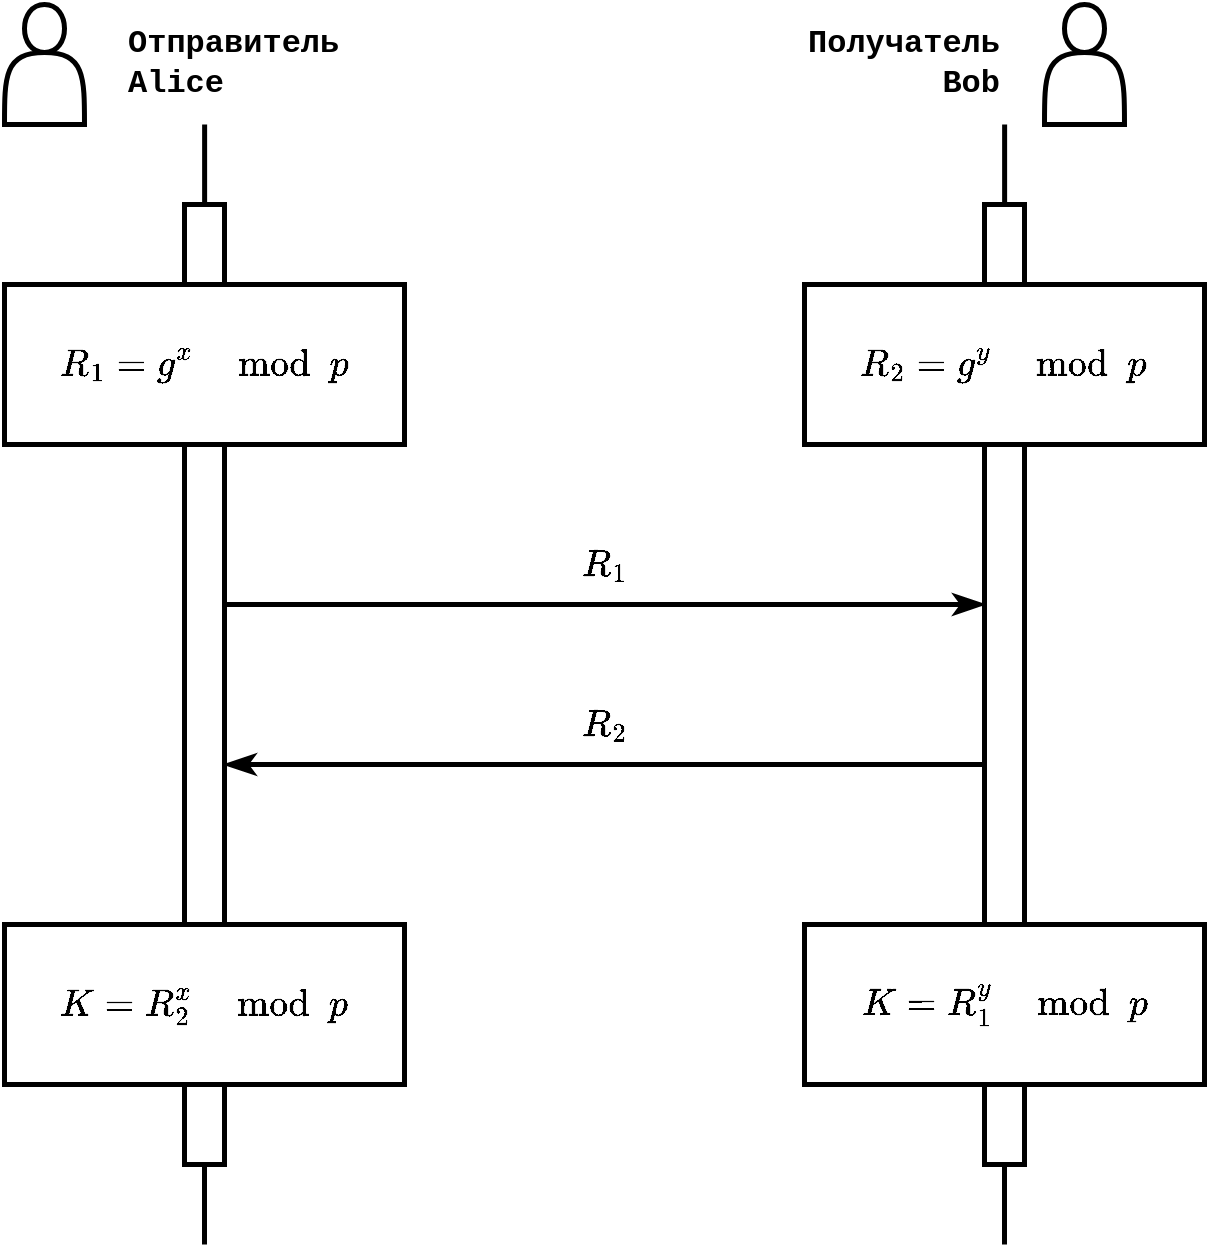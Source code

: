 <mxfile version="20.8.3" type="google" pages="2"><diagram id="tBRGCk1w5f8U2Vbysr7M" name="DH"><mxGraphModel grid="1" page="1" gridSize="10" guides="1" tooltips="1" connect="1" arrows="1" fold="1" pageScale="1" pageWidth="827" pageHeight="1169" math="1" shadow="0"><root><mxCell id="0"/><mxCell id="1" parent="0"/><mxCell id="OQ_0KQ_w8VDpZ6WCkMcG-20" value="" style="endArrow=none;html=1;rounded=0;fontSize=16;strokeWidth=2.5;" edge="1" parent="1"><mxGeometry width="50" height="50" relative="1" as="geometry"><mxPoint x="540.0" y="640" as="sourcePoint"/><mxPoint x="540.08" y="80" as="targetPoint"/></mxGeometry></mxCell><mxCell id="OQ_0KQ_w8VDpZ6WCkMcG-21" value="" style="rounded=0;whiteSpace=wrap;html=1;strokeWidth=2.5;fontSize=16;" vertex="1" parent="1"><mxGeometry x="530" y="120" width="20" height="480" as="geometry"/></mxCell><mxCell id="OQ_0KQ_w8VDpZ6WCkMcG-15" value="" style="endArrow=none;html=1;rounded=0;fontSize=16;strokeWidth=2.5;" edge="1" parent="1"><mxGeometry width="50" height="50" relative="1" as="geometry"><mxPoint x="140" y="640" as="sourcePoint"/><mxPoint x="140.08" y="80" as="targetPoint"/></mxGeometry></mxCell><mxCell id="OQ_0KQ_w8VDpZ6WCkMcG-17" value="" style="rounded=0;whiteSpace=wrap;html=1;strokeWidth=2.5;fontSize=16;" vertex="1" parent="1"><mxGeometry x="130" y="120" width="20" height="480" as="geometry"/></mxCell><mxCell id="OQ_0KQ_w8VDpZ6WCkMcG-1" value="" style="shape=actor;whiteSpace=wrap;html=1;strokeWidth=2.5;fontFamily=Courier New;fontSize=16;fontColor=#000000;fillColor=none;" vertex="1" parent="1"><mxGeometry x="40" y="20" width="40" height="60" as="geometry"/></mxCell><mxCell id="OQ_0KQ_w8VDpZ6WCkMcG-2" value="&lt;b&gt;Отправитель&lt;br&gt;Alice&lt;/b&gt;" style="text;html=1;strokeColor=none;fillColor=none;align=left;verticalAlign=middle;whiteSpace=wrap;rounded=0;strokeWidth=2.5;fontFamily=Courier New;fontSize=16;fontColor=#000000;" vertex="1" parent="1"><mxGeometry x="100" y="20" width="140" height="60" as="geometry"/></mxCell><mxCell id="OQ_0KQ_w8VDpZ6WCkMcG-3" value="" style="shape=actor;whiteSpace=wrap;html=1;strokeWidth=2.5;fontFamily=Courier New;fontSize=16;fontColor=#000000;fillColor=none;" vertex="1" parent="1"><mxGeometry x="560" y="20" width="40" height="60" as="geometry"/></mxCell><mxCell id="OQ_0KQ_w8VDpZ6WCkMcG-4" value="&lt;b&gt;Получатель &lt;br&gt;Bob&lt;/b&gt;" style="text;html=1;strokeColor=none;fillColor=none;align=right;verticalAlign=middle;whiteSpace=wrap;rounded=0;strokeWidth=2.5;fontFamily=Courier New;fontSize=16;fontColor=#000000;" vertex="1" parent="1"><mxGeometry x="400" y="20" width="140" height="60" as="geometry"/></mxCell><mxCell id="OQ_0KQ_w8VDpZ6WCkMcG-5" value="&lt;b&gt;&lt;font style=&quot;font-size: 16px;&quot;&gt;$$R_1 = g^x \mod p$$&lt;/font&gt;&lt;/b&gt;" style="rounded=0;whiteSpace=wrap;html=1;strokeWidth=2.5;" vertex="1" parent="1"><mxGeometry x="40" y="160" width="200" height="80" as="geometry"/></mxCell><mxCell id="OQ_0KQ_w8VDpZ6WCkMcG-6" value="&lt;b&gt;&lt;font style=&quot;font-size: 16px;&quot;&gt;$$R_2 = g^y \mod p$$&lt;/font&gt;&lt;/b&gt;" style="rounded=0;whiteSpace=wrap;html=1;strokeWidth=2.5;" vertex="1" parent="1"><mxGeometry x="440" y="160" width="200" height="80" as="geometry"/></mxCell><mxCell id="OQ_0KQ_w8VDpZ6WCkMcG-9" value="" style="endArrow=classicThin;html=1;rounded=0;strokeWidth=2.5;fontSize=16;endFill=1;endSize=8;startSize=8;" edge="1" parent="1"><mxGeometry width="50" height="50" relative="1" as="geometry"><mxPoint x="150" y="320" as="sourcePoint"/><mxPoint x="530" y="320" as="targetPoint"/></mxGeometry></mxCell><mxCell id="OQ_0KQ_w8VDpZ6WCkMcG-10" value="" style="endArrow=classicThin;html=1;rounded=0;strokeWidth=2.5;fontSize=16;endFill=1;endSize=8;startSize=8;" edge="1" parent="1"><mxGeometry width="50" height="50" relative="1" as="geometry"><mxPoint x="530" y="400" as="sourcePoint"/><mxPoint x="150" y="400" as="targetPoint"/></mxGeometry></mxCell><mxCell id="OQ_0KQ_w8VDpZ6WCkMcG-11" value="&lt;b&gt;&lt;font style=&quot;font-size: 16px;&quot;&gt;$$R_2$$&lt;/font&gt;&lt;/b&gt;" style="rounded=0;whiteSpace=wrap;html=1;strokeWidth=2.5;fillColor=none;strokeColor=none;" vertex="1" parent="1"><mxGeometry x="300" y="350" width="80" height="60" as="geometry"/></mxCell><mxCell id="OQ_0KQ_w8VDpZ6WCkMcG-12" value="&lt;b&gt;&lt;font style=&quot;font-size: 16px;&quot;&gt;$$R_1$$&lt;/font&gt;&lt;/b&gt;" style="rounded=0;whiteSpace=wrap;html=1;strokeWidth=2.5;strokeColor=none;fillColor=none;" vertex="1" parent="1"><mxGeometry x="300" y="270" width="80" height="60" as="geometry"/></mxCell><mxCell id="OQ_0KQ_w8VDpZ6WCkMcG-13" value="&lt;b&gt;&lt;font style=&quot;font-size: 16px;&quot;&gt;$$K = R_2^x \mod p$$&lt;/font&gt;&lt;/b&gt;" style="rounded=0;whiteSpace=wrap;html=1;strokeWidth=2.5;" vertex="1" parent="1"><mxGeometry x="40" y="480" width="200" height="80" as="geometry"/></mxCell><mxCell id="OQ_0KQ_w8VDpZ6WCkMcG-14" value="&lt;b style=&quot;border-color: var(--border-color);&quot;&gt;&lt;font style=&quot;border-color: var(--border-color); font-size: 16px;&quot;&gt;$$K = R_1^y \mod p$$&lt;/font&gt;&lt;/b&gt;" style="rounded=0;whiteSpace=wrap;html=1;strokeWidth=2.5;" vertex="1" parent="1"><mxGeometry x="440" y="480" width="200" height="80" as="geometry"/></mxCell></root></mxGraphModel></diagram><diagram id="Q5uSD8cNWN9iPNpw99i7" name="RSA"><mxGraphModel grid="1" page="1" gridSize="10" guides="1" tooltips="1" connect="1" arrows="1" fold="1" pageScale="1" pageWidth="827" pageHeight="1169" math="1" shadow="0"><root><mxCell id="0"/><mxCell id="1" parent="0"/><mxCell id="aOuGfv2glxC3--56Iv8K-1" value="" style="endArrow=none;html=1;rounded=0;fontSize=16;strokeWidth=2.5;" edge="1" parent="1"><mxGeometry width="50" height="50" relative="1" as="geometry"><mxPoint x="540" y="960" as="sourcePoint"/><mxPoint x="540.08" y="80" as="targetPoint"/></mxGeometry></mxCell><mxCell id="aOuGfv2glxC3--56Iv8K-2" value="" style="rounded=0;whiteSpace=wrap;html=1;strokeWidth=2.5;fontSize=16;" vertex="1" parent="1"><mxGeometry x="530" y="120" width="20" height="800" as="geometry"/></mxCell><mxCell id="aOuGfv2glxC3--56Iv8K-3" value="" style="endArrow=none;html=1;rounded=0;fontSize=16;strokeWidth=2.5;" edge="1" parent="1"><mxGeometry width="50" height="50" relative="1" as="geometry"><mxPoint x="140" y="960" as="sourcePoint"/><mxPoint x="140.08" y="80" as="targetPoint"/></mxGeometry></mxCell><mxCell id="aOuGfv2glxC3--56Iv8K-4" value="" style="rounded=0;whiteSpace=wrap;html=1;strokeWidth=2.5;fontSize=16;" vertex="1" parent="1"><mxGeometry x="130" y="120" width="20" height="800" as="geometry"/></mxCell><mxCell id="aOuGfv2glxC3--56Iv8K-5" value="" style="shape=actor;whiteSpace=wrap;html=1;strokeWidth=2.5;fontFamily=Courier New;fontSize=16;fontColor=#000000;fillColor=none;" vertex="1" parent="1"><mxGeometry x="40" y="20" width="40" height="60" as="geometry"/></mxCell><mxCell id="aOuGfv2glxC3--56Iv8K-6" value="&lt;b&gt;Отправитель&lt;br&gt;Alice&lt;/b&gt;" style="text;html=1;strokeColor=none;fillColor=none;align=left;verticalAlign=middle;whiteSpace=wrap;rounded=0;strokeWidth=2.5;fontFamily=Courier New;fontSize=16;fontColor=#000000;" vertex="1" parent="1"><mxGeometry x="100" y="20" width="140" height="60" as="geometry"/></mxCell><mxCell id="aOuGfv2glxC3--56Iv8K-7" value="" style="shape=actor;whiteSpace=wrap;html=1;strokeWidth=2.5;fontFamily=Courier New;fontSize=16;fontColor=#000000;fillColor=none;" vertex="1" parent="1"><mxGeometry x="560" y="20" width="40" height="60" as="geometry"/></mxCell><mxCell id="aOuGfv2glxC3--56Iv8K-8" value="&lt;b&gt;Получатель &lt;br&gt;Bob&lt;/b&gt;" style="text;html=1;strokeColor=none;fillColor=none;align=right;verticalAlign=middle;whiteSpace=wrap;rounded=0;strokeWidth=2.5;fontFamily=Courier New;fontSize=16;fontColor=#000000;" vertex="1" parent="1"><mxGeometry x="400" y="20" width="140" height="60" as="geometry"/></mxCell><mxCell id="aOuGfv2glxC3--56Iv8K-10" value="&lt;b&gt;&lt;font style=&quot;font-size: 16px;&quot;&gt;$$p, q$$&lt;br&gt;$$n = pq$$&lt;/font&gt;&lt;/b&gt;" style="rounded=0;whiteSpace=wrap;html=1;strokeWidth=2.5;" vertex="1" parent="1"><mxGeometry x="440" y="160" width="200" height="80" as="geometry"/></mxCell><mxCell id="aOuGfv2glxC3--56Iv8K-11" value="" style="endArrow=classicThin;html=1;rounded=0;strokeWidth=2.5;fontSize=16;endFill=1;endSize=8;startSize=8;" edge="1" parent="1"><mxGeometry width="50" height="50" relative="1" as="geometry"><mxPoint x="150" y="720" as="sourcePoint"/><mxPoint x="530" y="720" as="targetPoint"/></mxGeometry></mxCell><mxCell id="aOuGfv2glxC3--56Iv8K-12" value="" style="endArrow=classicThin;html=1;rounded=0;strokeWidth=2.5;fontSize=16;endFill=1;endSize=8;startSize=8;" edge="1" parent="1"><mxGeometry width="50" height="50" relative="1" as="geometry"><mxPoint x="530" y="480" as="sourcePoint"/><mxPoint x="150" y="480" as="targetPoint"/></mxGeometry></mxCell><mxCell id="aOuGfv2glxC3--56Iv8K-13" value="&lt;b&gt;&lt;font style=&quot;font-size: 16px;&quot;&gt;$$(e, n)$$&lt;/font&gt;&lt;/b&gt;" style="rounded=0;whiteSpace=wrap;html=1;strokeWidth=2.5;fillColor=none;strokeColor=none;" vertex="1" parent="1"><mxGeometry x="300" y="430" width="80" height="60" as="geometry"/></mxCell><mxCell id="aOuGfv2glxC3--56Iv8K-14" value="&lt;b&gt;&lt;font style=&quot;font-size: 16px;&quot;&gt;$$C$$&lt;/font&gt;&lt;/b&gt;" style="rounded=0;whiteSpace=wrap;html=1;strokeWidth=2.5;strokeColor=none;fillColor=none;" vertex="1" parent="1"><mxGeometry x="300" y="670" width="80" height="60" as="geometry"/></mxCell><mxCell id="aOuGfv2glxC3--56Iv8K-17" value="&lt;font style=&quot;&quot;&gt;&lt;span style=&quot;font-size: 16px;&quot;&gt;&lt;b&gt;$$e: \text{НОД}(e, \varphi(n)) = 1$$$$d: ed \mod \varphi(n) = 1$$&lt;/b&gt;&lt;/span&gt;&lt;/font&gt;" style="rounded=0;whiteSpace=wrap;html=1;strokeWidth=2.5;" vertex="1" parent="1"><mxGeometry x="440" y="320" width="200" height="80" as="geometry"/></mxCell><mxCell id="aOuGfv2glxC3--56Iv8K-19" value="&lt;font style=&quot;&quot;&gt;&lt;span style=&quot;font-size: 16px;&quot;&gt;&lt;b&gt;$$C = P^e \mod n$$&lt;/b&gt;&lt;/span&gt;&lt;/font&gt;" style="rounded=0;whiteSpace=wrap;html=1;strokeWidth=2.5;" vertex="1" parent="1"><mxGeometry x="40" y="560" width="200" height="80" as="geometry"/></mxCell><mxCell id="aOuGfv2glxC3--56Iv8K-20" value="&lt;font style=&quot;&quot;&gt;&lt;span style=&quot;font-size: 16px;&quot;&gt;&lt;b&gt;$$P = C^d \mod n$$&lt;/b&gt;&lt;/span&gt;&lt;/font&gt;" style="rounded=0;whiteSpace=wrap;html=1;strokeWidth=2.5;" vertex="1" parent="1"><mxGeometry x="440" y="800" width="200" height="80" as="geometry"/></mxCell></root></mxGraphModel></diagram></mxfile>